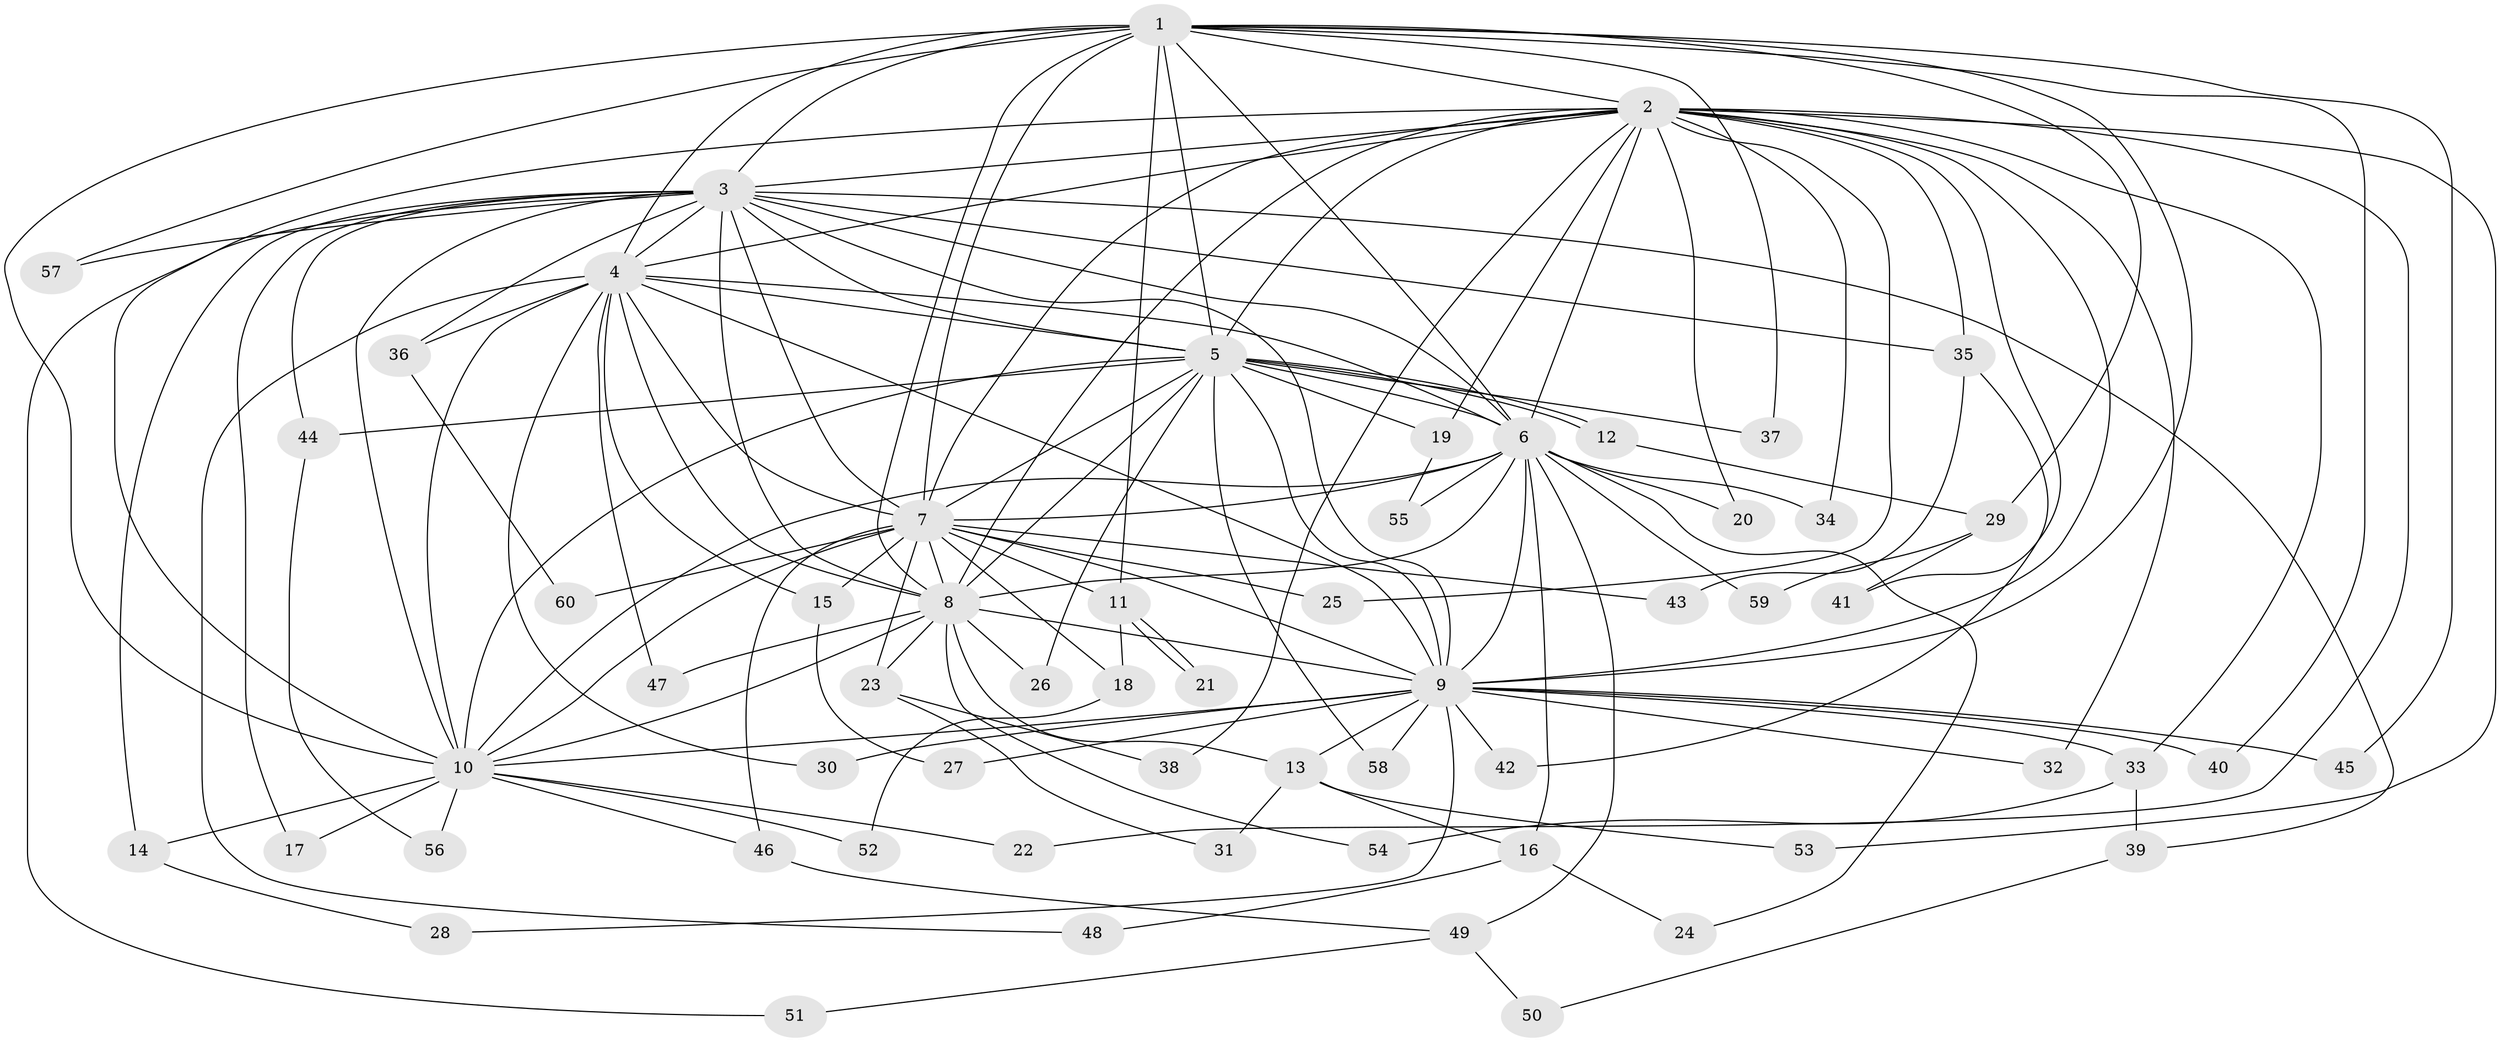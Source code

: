 // coarse degree distribution, {11: 0.06666666666666667, 18: 0.03333333333333333, 2: 0.5, 1: 0.16666666666666666, 3: 0.16666666666666666, 13: 0.03333333333333333, 9: 0.03333333333333333}
// Generated by graph-tools (version 1.1) at 2025/49/03/04/25 21:49:29]
// undirected, 60 vertices, 145 edges
graph export_dot {
graph [start="1"]
  node [color=gray90,style=filled];
  1;
  2;
  3;
  4;
  5;
  6;
  7;
  8;
  9;
  10;
  11;
  12;
  13;
  14;
  15;
  16;
  17;
  18;
  19;
  20;
  21;
  22;
  23;
  24;
  25;
  26;
  27;
  28;
  29;
  30;
  31;
  32;
  33;
  34;
  35;
  36;
  37;
  38;
  39;
  40;
  41;
  42;
  43;
  44;
  45;
  46;
  47;
  48;
  49;
  50;
  51;
  52;
  53;
  54;
  55;
  56;
  57;
  58;
  59;
  60;
  1 -- 2;
  1 -- 3;
  1 -- 4;
  1 -- 5;
  1 -- 6;
  1 -- 7;
  1 -- 8;
  1 -- 9;
  1 -- 10;
  1 -- 11;
  1 -- 29;
  1 -- 37;
  1 -- 40;
  1 -- 45;
  1 -- 57;
  2 -- 3;
  2 -- 4;
  2 -- 5;
  2 -- 6;
  2 -- 7;
  2 -- 8;
  2 -- 9;
  2 -- 10;
  2 -- 19;
  2 -- 20;
  2 -- 22;
  2 -- 25;
  2 -- 32;
  2 -- 33;
  2 -- 34;
  2 -- 35;
  2 -- 38;
  2 -- 41;
  2 -- 53;
  3 -- 4;
  3 -- 5;
  3 -- 6;
  3 -- 7;
  3 -- 8;
  3 -- 9;
  3 -- 10;
  3 -- 14;
  3 -- 17;
  3 -- 35;
  3 -- 36;
  3 -- 39;
  3 -- 44;
  3 -- 51;
  3 -- 57;
  4 -- 5;
  4 -- 6;
  4 -- 7;
  4 -- 8;
  4 -- 9;
  4 -- 10;
  4 -- 15;
  4 -- 30;
  4 -- 36;
  4 -- 47;
  4 -- 48;
  5 -- 6;
  5 -- 7;
  5 -- 8;
  5 -- 9;
  5 -- 10;
  5 -- 12;
  5 -- 12;
  5 -- 19;
  5 -- 26;
  5 -- 37;
  5 -- 44;
  5 -- 58;
  6 -- 7;
  6 -- 8;
  6 -- 9;
  6 -- 10;
  6 -- 16;
  6 -- 20;
  6 -- 24;
  6 -- 34;
  6 -- 49;
  6 -- 55;
  6 -- 59;
  7 -- 8;
  7 -- 9;
  7 -- 10;
  7 -- 11;
  7 -- 15;
  7 -- 18;
  7 -- 23;
  7 -- 25;
  7 -- 43;
  7 -- 46;
  7 -- 60;
  8 -- 9;
  8 -- 10;
  8 -- 13;
  8 -- 23;
  8 -- 26;
  8 -- 47;
  8 -- 54;
  9 -- 10;
  9 -- 13;
  9 -- 27;
  9 -- 28;
  9 -- 30;
  9 -- 32;
  9 -- 33;
  9 -- 40;
  9 -- 42;
  9 -- 45;
  9 -- 58;
  10 -- 14;
  10 -- 17;
  10 -- 22;
  10 -- 46;
  10 -- 52;
  10 -- 56;
  11 -- 18;
  11 -- 21;
  11 -- 21;
  12 -- 29;
  13 -- 16;
  13 -- 31;
  13 -- 53;
  14 -- 28;
  15 -- 27;
  16 -- 24;
  16 -- 48;
  18 -- 52;
  19 -- 55;
  23 -- 31;
  23 -- 38;
  29 -- 41;
  29 -- 59;
  33 -- 39;
  33 -- 54;
  35 -- 42;
  35 -- 43;
  36 -- 60;
  39 -- 50;
  44 -- 56;
  46 -- 49;
  49 -- 50;
  49 -- 51;
}

